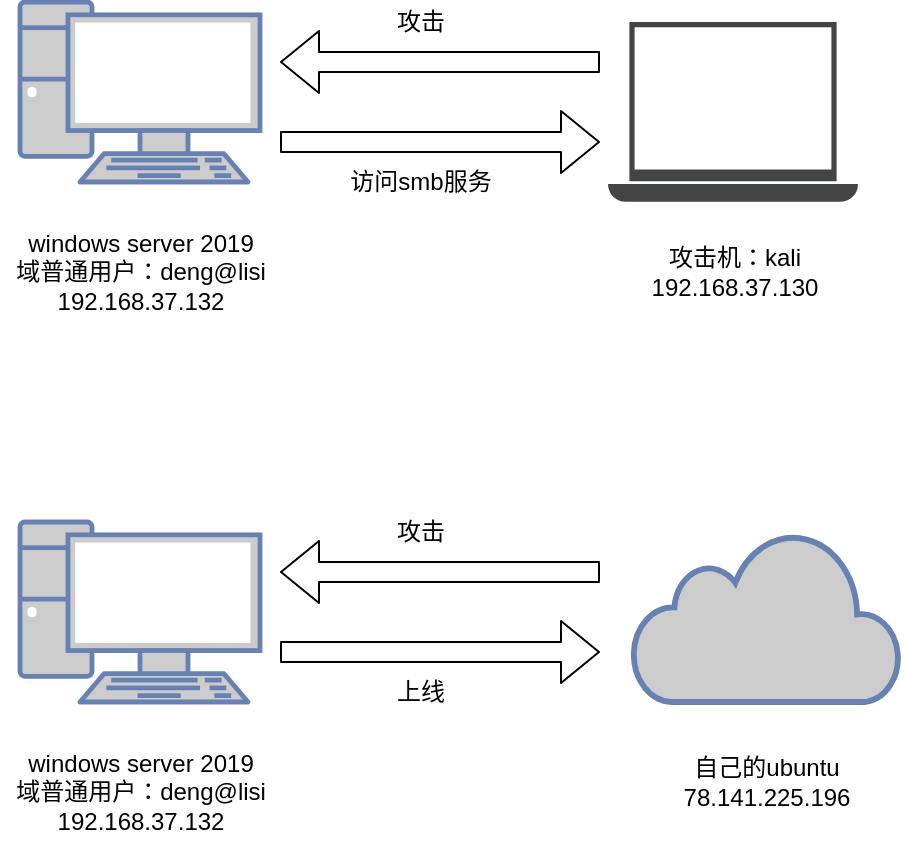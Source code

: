 <mxfile version="14.9.1" type="github">
  <diagram id="K-4C3Y1YlX2wa421bOk5" name="Page-1">
    <mxGraphModel dx="1422" dy="762" grid="1" gridSize="10" guides="1" tooltips="1" connect="1" arrows="1" fold="1" page="1" pageScale="1" pageWidth="827" pageHeight="1169" math="0" shadow="0">
      <root>
        <mxCell id="0" />
        <mxCell id="1" parent="0" />
        <mxCell id="1arQWdfZEfJlzFdT9InM-1" value="" style="fontColor=#0066CC;verticalAlign=top;verticalLabelPosition=bottom;labelPosition=center;align=center;html=1;outlineConnect=0;fillColor=#CCCCCC;strokeColor=#6881B3;gradientColor=none;gradientDirection=north;strokeWidth=2;shape=mxgraph.networks.pc;" vertex="1" parent="1">
          <mxGeometry x="120" y="180" width="120" height="90" as="geometry" />
        </mxCell>
        <mxCell id="1arQWdfZEfJlzFdT9InM-2" value="" style="pointerEvents=1;shadow=0;dashed=0;html=1;strokeColor=none;fillColor=#434445;aspect=fixed;labelPosition=center;verticalLabelPosition=bottom;verticalAlign=top;align=center;outlineConnect=0;shape=mxgraph.vvd.laptop;" vertex="1" parent="1">
          <mxGeometry x="414" y="190" width="125" height="90" as="geometry" />
        </mxCell>
        <mxCell id="1arQWdfZEfJlzFdT9InM-5" value="" style="shape=flexArrow;endArrow=classic;html=1;" edge="1" parent="1">
          <mxGeometry width="50" height="50" relative="1" as="geometry">
            <mxPoint x="250" y="250" as="sourcePoint" />
            <mxPoint x="410" y="250" as="targetPoint" />
          </mxGeometry>
        </mxCell>
        <mxCell id="1arQWdfZEfJlzFdT9InM-6" value="" style="shape=flexArrow;endArrow=classic;html=1;" edge="1" parent="1">
          <mxGeometry width="50" height="50" relative="1" as="geometry">
            <mxPoint x="410" y="210" as="sourcePoint" />
            <mxPoint x="250" y="210" as="targetPoint" />
          </mxGeometry>
        </mxCell>
        <mxCell id="1arQWdfZEfJlzFdT9InM-7" value="访问smb服务" style="text;html=1;align=center;verticalAlign=middle;resizable=0;points=[];autosize=1;strokeColor=none;" vertex="1" parent="1">
          <mxGeometry x="275" y="260" width="90" height="20" as="geometry" />
        </mxCell>
        <mxCell id="1arQWdfZEfJlzFdT9InM-9" value="攻击" style="text;html=1;align=center;verticalAlign=middle;resizable=0;points=[];autosize=1;strokeColor=none;" vertex="1" parent="1">
          <mxGeometry x="300" y="180" width="40" height="20" as="geometry" />
        </mxCell>
        <mxCell id="1arQWdfZEfJlzFdT9InM-10" value="&lt;font style=&quot;vertical-align: inherit&quot;&gt;&lt;font style=&quot;vertical-align: inherit&quot;&gt;windows server 2019&lt;/font&gt;&lt;/font&gt;&lt;br&gt;&lt;font style=&quot;vertical-align: inherit&quot;&gt;&lt;font style=&quot;vertical-align: inherit&quot;&gt;域普通用户：deng@lisi &lt;/font&gt;&lt;/font&gt;&lt;br&gt;&lt;font style=&quot;vertical-align: inherit&quot;&gt;&lt;font style=&quot;vertical-align: inherit&quot;&gt;192.168.37.132&lt;/font&gt;&lt;/font&gt;" style="text;html=1;align=center;verticalAlign=middle;resizable=0;points=[];autosize=1;strokeColor=none;" vertex="1" parent="1">
          <mxGeometry x="110" y="290" width="140" height="50" as="geometry" />
        </mxCell>
        <mxCell id="1arQWdfZEfJlzFdT9InM-11" value="攻击机：kali&lt;br&gt;192.168.37.130" style="text;html=1;align=center;verticalAlign=middle;resizable=0;points=[];autosize=1;strokeColor=none;" vertex="1" parent="1">
          <mxGeometry x="426.5" y="300" width="100" height="30" as="geometry" />
        </mxCell>
        <mxCell id="1arQWdfZEfJlzFdT9InM-12" value="" style="fontColor=#0066CC;verticalAlign=top;verticalLabelPosition=bottom;labelPosition=center;align=center;html=1;outlineConnect=0;fillColor=#CCCCCC;strokeColor=#6881B3;gradientColor=none;gradientDirection=north;strokeWidth=2;shape=mxgraph.networks.pc;" vertex="1" parent="1">
          <mxGeometry x="120" y="440" width="120" height="90" as="geometry" />
        </mxCell>
        <mxCell id="1arQWdfZEfJlzFdT9InM-13" value="&lt;font style=&quot;vertical-align: inherit&quot;&gt;&lt;font style=&quot;vertical-align: inherit&quot;&gt;windows server 2019&lt;/font&gt;&lt;/font&gt;&lt;br&gt;&lt;font style=&quot;vertical-align: inherit&quot;&gt;&lt;font style=&quot;vertical-align: inherit&quot;&gt;域普通用户：deng@lisi &lt;/font&gt;&lt;/font&gt;&lt;br&gt;&lt;font style=&quot;vertical-align: inherit&quot;&gt;&lt;font style=&quot;vertical-align: inherit&quot;&gt;192.168.37.132&lt;/font&gt;&lt;/font&gt;" style="text;html=1;align=center;verticalAlign=middle;resizable=0;points=[];autosize=1;strokeColor=none;" vertex="1" parent="1">
          <mxGeometry x="110" y="550" width="140" height="50" as="geometry" />
        </mxCell>
        <mxCell id="1arQWdfZEfJlzFdT9InM-14" value="" style="html=1;outlineConnect=0;fillColor=#CCCCCC;strokeColor=#6881B3;gradientColor=none;gradientDirection=north;strokeWidth=2;shape=mxgraph.networks.cloud;fontColor=#ffffff;" vertex="1" parent="1">
          <mxGeometry x="426.5" y="445" width="133.5" height="85" as="geometry" />
        </mxCell>
        <mxCell id="1arQWdfZEfJlzFdT9InM-15" value="&lt;font style=&quot;vertical-align: inherit&quot;&gt;&lt;font style=&quot;vertical-align: inherit&quot;&gt;自己的ubuntu&lt;br&gt;78.141.225.196&lt;br&gt;&lt;/font&gt;&lt;/font&gt;" style="text;html=1;align=center;verticalAlign=middle;resizable=0;points=[];autosize=1;strokeColor=none;" vertex="1" parent="1">
          <mxGeometry x="443.25" y="555" width="100" height="30" as="geometry" />
        </mxCell>
        <mxCell id="1arQWdfZEfJlzFdT9InM-16" value="" style="shape=flexArrow;endArrow=classic;html=1;" edge="1" parent="1">
          <mxGeometry width="50" height="50" relative="1" as="geometry">
            <mxPoint x="250" y="505" as="sourcePoint" />
            <mxPoint x="410" y="505" as="targetPoint" />
          </mxGeometry>
        </mxCell>
        <mxCell id="1arQWdfZEfJlzFdT9InM-17" value="" style="shape=flexArrow;endArrow=classic;html=1;" edge="1" parent="1">
          <mxGeometry width="50" height="50" relative="1" as="geometry">
            <mxPoint x="410" y="465" as="sourcePoint" />
            <mxPoint x="250" y="465" as="targetPoint" />
          </mxGeometry>
        </mxCell>
        <mxCell id="1arQWdfZEfJlzFdT9InM-18" value="&lt;font style=&quot;vertical-align: inherit&quot;&gt;&lt;font style=&quot;vertical-align: inherit&quot;&gt;上线&lt;/font&gt;&lt;/font&gt;" style="text;html=1;align=center;verticalAlign=middle;resizable=0;points=[];autosize=1;strokeColor=none;" vertex="1" parent="1">
          <mxGeometry x="300" y="515" width="40" height="20" as="geometry" />
        </mxCell>
        <mxCell id="1arQWdfZEfJlzFdT9InM-19" value="攻击" style="text;html=1;align=center;verticalAlign=middle;resizable=0;points=[];autosize=1;strokeColor=none;" vertex="1" parent="1">
          <mxGeometry x="300" y="435" width="40" height="20" as="geometry" />
        </mxCell>
      </root>
    </mxGraphModel>
  </diagram>
</mxfile>
